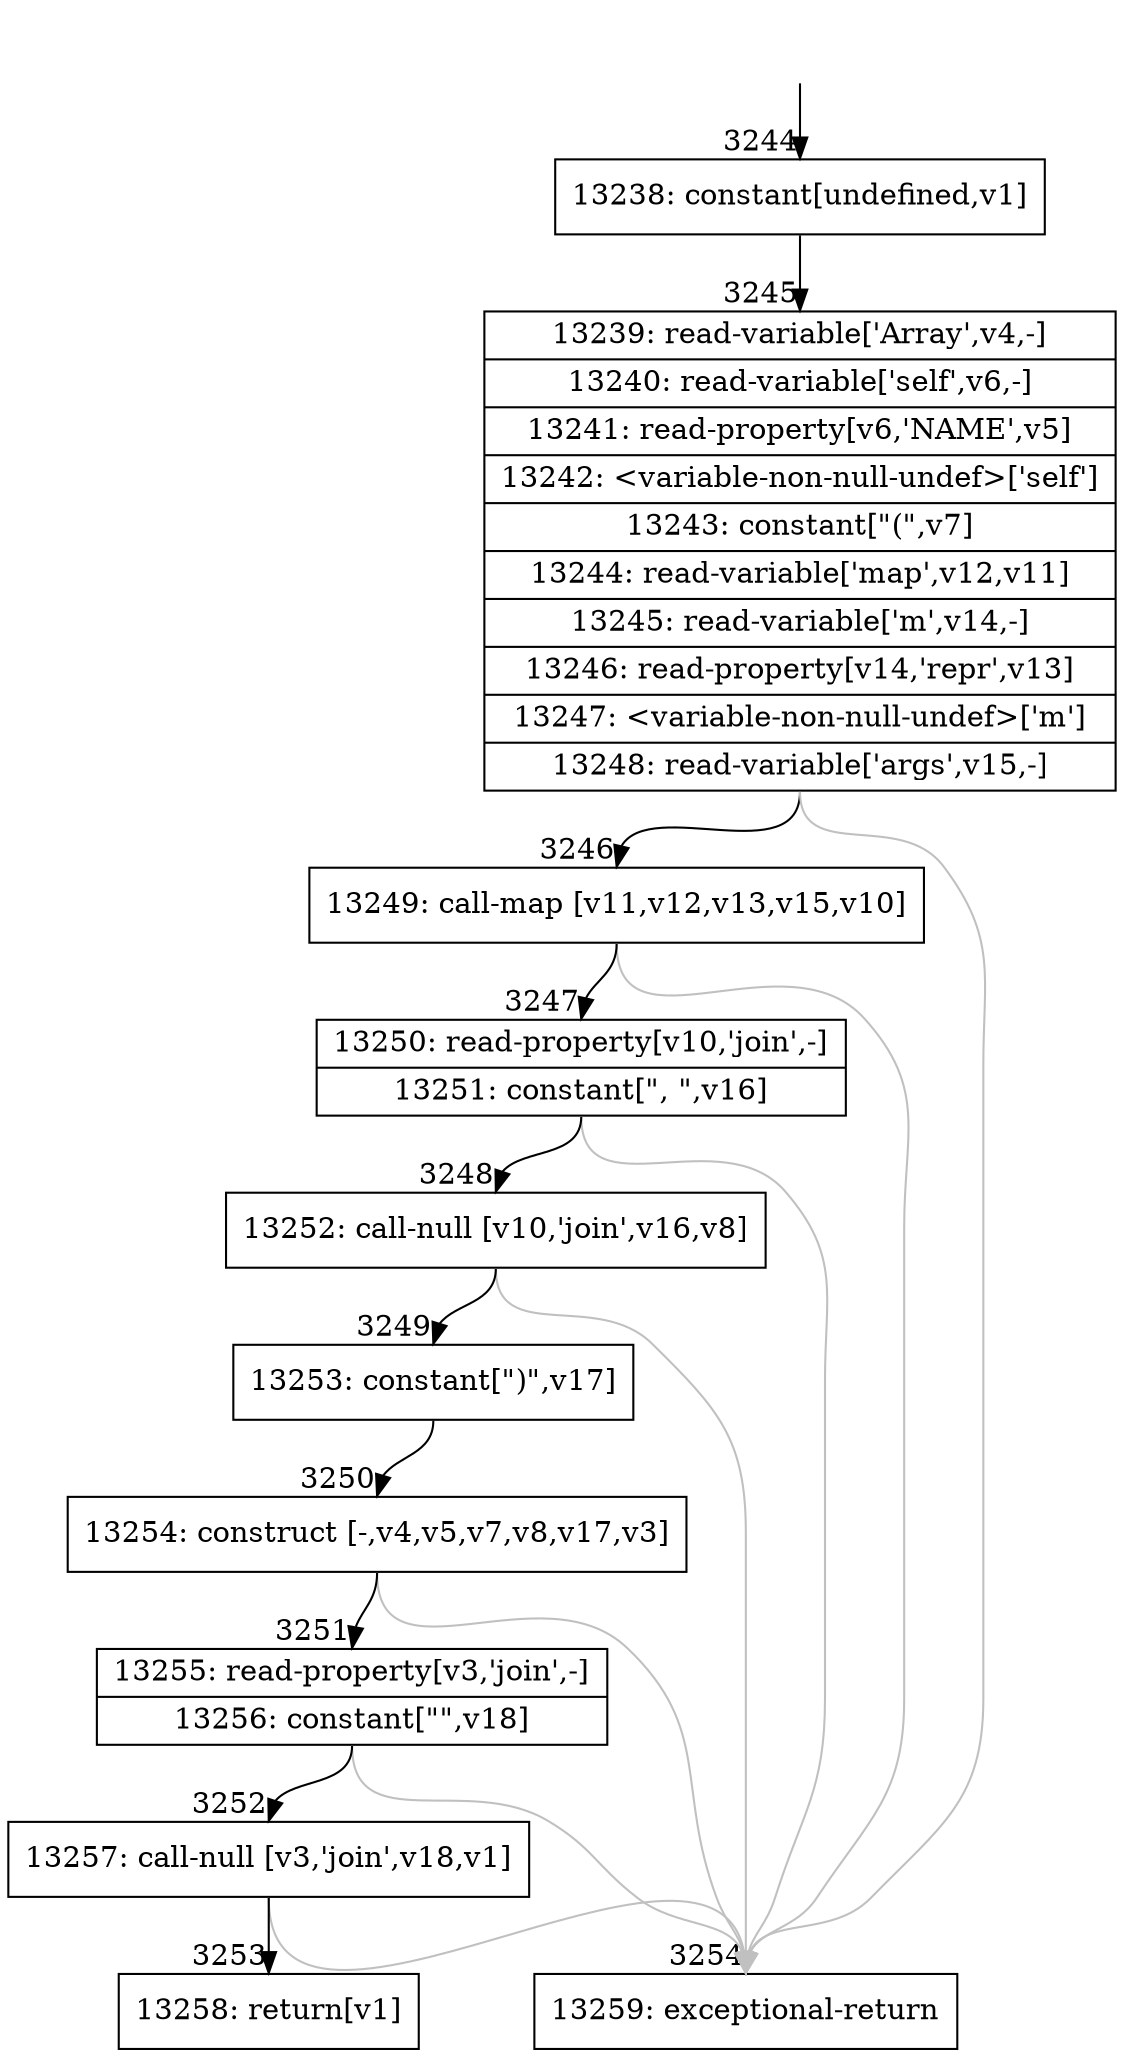 digraph {
rankdir="TD"
BB_entry246[shape=none,label=""];
BB_entry246 -> BB3244 [tailport=s, headport=n, headlabel="    3244"]
BB3244 [shape=record label="{13238: constant[undefined,v1]}" ] 
BB3244 -> BB3245 [tailport=s, headport=n, headlabel="      3245"]
BB3245 [shape=record label="{13239: read-variable['Array',v4,-]|13240: read-variable['self',v6,-]|13241: read-property[v6,'NAME',v5]|13242: \<variable-non-null-undef\>['self']|13243: constant[\"(\",v7]|13244: read-variable['map',v12,v11]|13245: read-variable['m',v14,-]|13246: read-property[v14,'repr',v13]|13247: \<variable-non-null-undef\>['m']|13248: read-variable['args',v15,-]}" ] 
BB3245 -> BB3246 [tailport=s, headport=n, headlabel="      3246"]
BB3245 -> BB3254 [tailport=s, headport=n, color=gray, headlabel="      3254"]
BB3246 [shape=record label="{13249: call-map [v11,v12,v13,v15,v10]}" ] 
BB3246 -> BB3247 [tailport=s, headport=n, headlabel="      3247"]
BB3246 -> BB3254 [tailport=s, headport=n, color=gray]
BB3247 [shape=record label="{13250: read-property[v10,'join',-]|13251: constant[\", \",v16]}" ] 
BB3247 -> BB3248 [tailport=s, headport=n, headlabel="      3248"]
BB3247 -> BB3254 [tailport=s, headport=n, color=gray]
BB3248 [shape=record label="{13252: call-null [v10,'join',v16,v8]}" ] 
BB3248 -> BB3249 [tailport=s, headport=n, headlabel="      3249"]
BB3248 -> BB3254 [tailport=s, headport=n, color=gray]
BB3249 [shape=record label="{13253: constant[\")\",v17]}" ] 
BB3249 -> BB3250 [tailport=s, headport=n, headlabel="      3250"]
BB3250 [shape=record label="{13254: construct [-,v4,v5,v7,v8,v17,v3]}" ] 
BB3250 -> BB3251 [tailport=s, headport=n, headlabel="      3251"]
BB3250 -> BB3254 [tailport=s, headport=n, color=gray]
BB3251 [shape=record label="{13255: read-property[v3,'join',-]|13256: constant[\"\",v18]}" ] 
BB3251 -> BB3252 [tailport=s, headport=n, headlabel="      3252"]
BB3251 -> BB3254 [tailport=s, headport=n, color=gray]
BB3252 [shape=record label="{13257: call-null [v3,'join',v18,v1]}" ] 
BB3252 -> BB3253 [tailport=s, headport=n, headlabel="      3253"]
BB3252 -> BB3254 [tailport=s, headport=n, color=gray]
BB3253 [shape=record label="{13258: return[v1]}" ] 
BB3254 [shape=record label="{13259: exceptional-return}" ] 
//#$~ 2137
}
